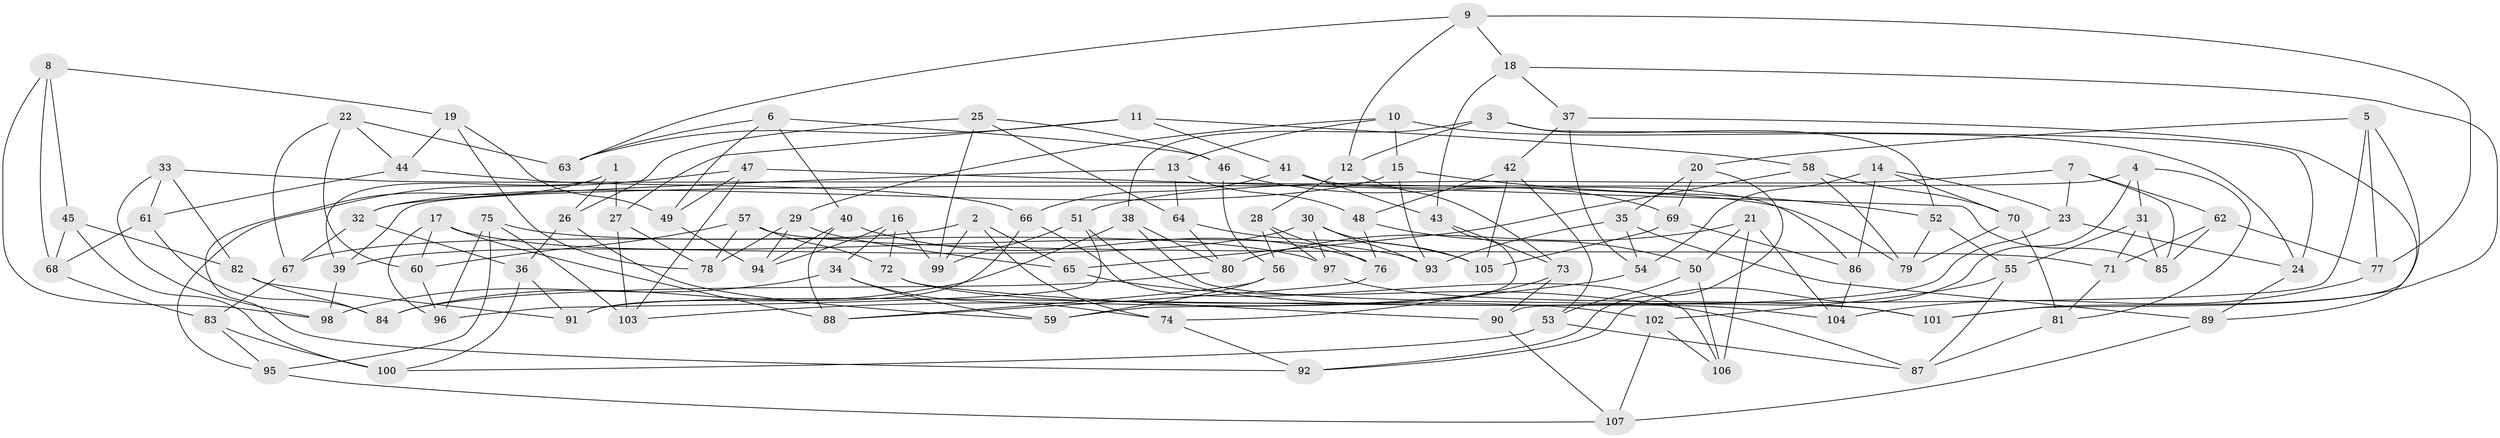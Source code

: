 // coarse degree distribution, {7: 0.14285714285714285, 3: 0.23809523809523808, 4: 0.21428571428571427, 11: 0.07142857142857142, 6: 0.11904761904761904, 2: 0.023809523809523808, 5: 0.14285714285714285, 10: 0.023809523809523808, 9: 0.023809523809523808}
// Generated by graph-tools (version 1.1) at 2025/03/03/04/25 22:03:38]
// undirected, 107 vertices, 214 edges
graph export_dot {
graph [start="1"]
  node [color=gray90,style=filled];
  1;
  2;
  3;
  4;
  5;
  6;
  7;
  8;
  9;
  10;
  11;
  12;
  13;
  14;
  15;
  16;
  17;
  18;
  19;
  20;
  21;
  22;
  23;
  24;
  25;
  26;
  27;
  28;
  29;
  30;
  31;
  32;
  33;
  34;
  35;
  36;
  37;
  38;
  39;
  40;
  41;
  42;
  43;
  44;
  45;
  46;
  47;
  48;
  49;
  50;
  51;
  52;
  53;
  54;
  55;
  56;
  57;
  58;
  59;
  60;
  61;
  62;
  63;
  64;
  65;
  66;
  67;
  68;
  69;
  70;
  71;
  72;
  73;
  74;
  75;
  76;
  77;
  78;
  79;
  80;
  81;
  82;
  83;
  84;
  85;
  86;
  87;
  88;
  89;
  90;
  91;
  92;
  93;
  94;
  95;
  96;
  97;
  98;
  99;
  100;
  101;
  102;
  103;
  104;
  105;
  106;
  107;
  1 -- 39;
  1 -- 26;
  1 -- 92;
  1 -- 27;
  2 -- 67;
  2 -- 74;
  2 -- 99;
  2 -- 65;
  3 -- 52;
  3 -- 38;
  3 -- 12;
  3 -- 24;
  4 -- 81;
  4 -- 92;
  4 -- 39;
  4 -- 31;
  5 -- 20;
  5 -- 90;
  5 -- 101;
  5 -- 77;
  6 -- 40;
  6 -- 49;
  6 -- 63;
  6 -- 46;
  7 -- 23;
  7 -- 85;
  7 -- 62;
  7 -- 51;
  8 -- 98;
  8 -- 68;
  8 -- 45;
  8 -- 19;
  9 -- 63;
  9 -- 18;
  9 -- 77;
  9 -- 12;
  10 -- 24;
  10 -- 29;
  10 -- 13;
  10 -- 15;
  11 -- 63;
  11 -- 27;
  11 -- 41;
  11 -- 58;
  12 -- 28;
  12 -- 73;
  13 -- 64;
  13 -- 32;
  13 -- 48;
  14 -- 23;
  14 -- 86;
  14 -- 54;
  14 -- 70;
  15 -- 93;
  15 -- 32;
  15 -- 52;
  16 -- 34;
  16 -- 99;
  16 -- 72;
  16 -- 94;
  17 -- 96;
  17 -- 93;
  17 -- 88;
  17 -- 60;
  18 -- 101;
  18 -- 37;
  18 -- 43;
  19 -- 78;
  19 -- 44;
  19 -- 49;
  20 -- 69;
  20 -- 35;
  20 -- 92;
  21 -- 104;
  21 -- 80;
  21 -- 50;
  21 -- 106;
  22 -- 63;
  22 -- 67;
  22 -- 60;
  22 -- 44;
  23 -- 24;
  23 -- 91;
  24 -- 89;
  25 -- 99;
  25 -- 64;
  25 -- 46;
  25 -- 26;
  26 -- 59;
  26 -- 36;
  27 -- 103;
  27 -- 78;
  28 -- 97;
  28 -- 76;
  28 -- 56;
  29 -- 94;
  29 -- 65;
  29 -- 78;
  30 -- 97;
  30 -- 39;
  30 -- 93;
  30 -- 105;
  31 -- 85;
  31 -- 55;
  31 -- 71;
  32 -- 36;
  32 -- 67;
  33 -- 61;
  33 -- 82;
  33 -- 98;
  33 -- 79;
  34 -- 98;
  34 -- 59;
  34 -- 74;
  35 -- 89;
  35 -- 93;
  35 -- 54;
  36 -- 100;
  36 -- 91;
  37 -- 42;
  37 -- 89;
  37 -- 54;
  38 -- 101;
  38 -- 80;
  38 -- 84;
  39 -- 98;
  40 -- 76;
  40 -- 88;
  40 -- 94;
  41 -- 43;
  41 -- 66;
  41 -- 86;
  42 -- 53;
  42 -- 48;
  42 -- 105;
  43 -- 59;
  43 -- 73;
  44 -- 66;
  44 -- 61;
  45 -- 82;
  45 -- 100;
  45 -- 68;
  46 -- 69;
  46 -- 56;
  47 -- 103;
  47 -- 49;
  47 -- 85;
  47 -- 95;
  48 -- 76;
  48 -- 50;
  49 -- 94;
  50 -- 53;
  50 -- 106;
  51 -- 96;
  51 -- 99;
  51 -- 104;
  52 -- 79;
  52 -- 55;
  53 -- 100;
  53 -- 87;
  54 -- 103;
  55 -- 102;
  55 -- 87;
  56 -- 88;
  56 -- 59;
  57 -- 60;
  57 -- 72;
  57 -- 78;
  57 -- 71;
  58 -- 70;
  58 -- 65;
  58 -- 79;
  60 -- 96;
  61 -- 68;
  61 -- 84;
  62 -- 77;
  62 -- 85;
  62 -- 71;
  64 -- 105;
  64 -- 80;
  65 -- 87;
  66 -- 91;
  66 -- 106;
  67 -- 83;
  68 -- 83;
  69 -- 105;
  69 -- 86;
  70 -- 79;
  70 -- 81;
  71 -- 81;
  72 -- 90;
  72 -- 102;
  73 -- 74;
  73 -- 90;
  74 -- 92;
  75 -- 95;
  75 -- 97;
  75 -- 103;
  75 -- 96;
  76 -- 88;
  77 -- 104;
  80 -- 84;
  81 -- 87;
  82 -- 84;
  82 -- 91;
  83 -- 100;
  83 -- 95;
  86 -- 104;
  89 -- 107;
  90 -- 107;
  95 -- 107;
  97 -- 101;
  102 -- 107;
  102 -- 106;
}
